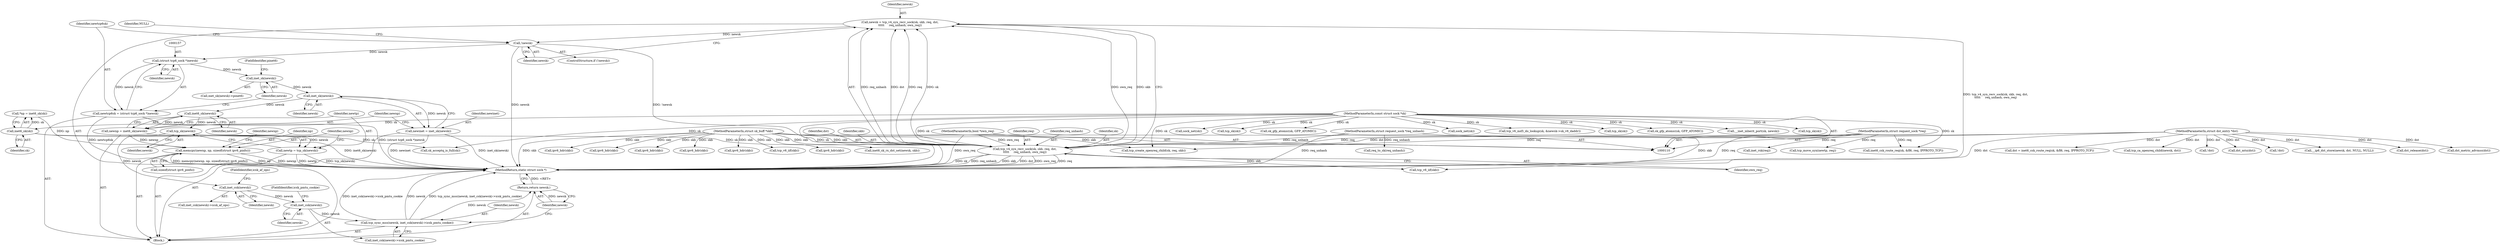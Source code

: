 digraph "0_linux_45f6fad84cc305103b28d73482b344d7f5b76f39_17@API" {
"1000140" [label="(Call,newsk = tcp_v4_syn_recv_sock(sk, skb, req, dst,\n\t\t\t\t\t     req_unhash, own_req))"];
"1000142" [label="(Call,tcp_v4_syn_recv_sock(sk, skb, req, dst,\n\t\t\t\t\t     req_unhash, own_req))"];
"1000123" [label="(Call,inet6_sk(sk))"];
"1000111" [label="(MethodParameterIn,const struct sock *sk)"];
"1000112" [label="(MethodParameterIn,struct sk_buff *skb)"];
"1000113" [label="(MethodParameterIn,struct request_sock *req)"];
"1000114" [label="(MethodParameterIn,struct dst_entry *dst)"];
"1000115" [label="(MethodParameterIn,struct request_sock *req_unhash)"];
"1000116" [label="(MethodParameterIn,bool *own_req)"];
"1000150" [label="(Call,!newsk)"];
"1000156" [label="(Call,(struct tcp6_sock *)newsk)"];
"1000154" [label="(Call,newtcp6sk = (struct tcp6_sock *)newsk)"];
"1000161" [label="(Call,inet_sk(newsk))"];
"1000170" [label="(Call,inet_sk(newsk))"];
"1000168" [label="(Call,newinet = inet_sk(newsk))"];
"1000174" [label="(Call,inet6_sk(newsk))"];
"1000172" [label="(Call,newnp = inet6_sk(newsk))"];
"1000180" [label="(Call,memcpy(newnp, np, sizeof(struct ipv6_pinfo)))"];
"1000178" [label="(Call,tcp_sk(newsk))"];
"1000176" [label="(Call,newtp = tcp_sk(newsk))"];
"1000194" [label="(Call,inet_csk(newsk))"];
"1000265" [label="(Call,inet_csk(newsk))"];
"1000262" [label="(Call,tcp_sync_mss(newsk, inet_csk(newsk)->icsk_pmtu_cookie))"];
"1000268" [label="(Return,return newsk;)"];
"1000646" [label="(MethodReturn,static struct sock *)"];
"1000116" [label="(MethodParameterIn,bool *own_req)"];
"1000139" [label="(Block,)"];
"1000173" [label="(Identifier,newnp)"];
"1000633" [label="(Call,sock_net(sk))"];
"1000177" [label="(Identifier,newtp)"];
"1000145" [label="(Identifier,req)"];
"1000275" [label="(Call,sk_acceptq_is_full(sk))"];
"1000149" [label="(ControlStructure,if (!newsk))"];
"1000592" [label="(Call,tcp_move_syn(newtp, req))"];
"1000279" [label="(Call,!dst)"];
"1000171" [label="(Identifier,newsk)"];
"1000507" [label="(Call,tcp_sk(sk))"];
"1000175" [label="(Identifier,newsk)"];
"1000269" [label="(Identifier,newsk)"];
"1000488" [label="(Call,dst_mtu(dst))"];
"1000147" [label="(Identifier,req_unhash)"];
"1000174" [label="(Call,inet6_sk(newsk))"];
"1000143" [label="(Identifier,sk)"];
"1000148" [label="(Identifier,own_req)"];
"1000266" [label="(Identifier,newsk)"];
"1000194" [label="(Call,inet_csk(newsk))"];
"1000196" [label="(FieldIdentifier,icsk_af_ops)"];
"1000586" [label="(Call,req_to_sk(req_unhash))"];
"1000151" [label="(Identifier,newsk)"];
"1000193" [label="(Call,inet_csk(newsk)->icsk_af_ops)"];
"1000172" [label="(Call,newnp = inet6_sk(newsk))"];
"1000156" [label="(Call,(struct tcp6_sock *)newsk)"];
"1000170" [label="(Call,inet_sk(newsk))"];
"1000155" [label="(Identifier,newtcp6sk)"];
"1000314" [label="(Call,inet6_sk_rx_dst_set(newsk, skb))"];
"1000264" [label="(Call,inet_csk(newsk)->icsk_pmtu_cookie)"];
"1000431" [label="(Call,ipv6_hdr(skb))"];
"1000176" [label="(Call,newtp = tcp_sk(newsk))"];
"1000121" [label="(Call,*np = inet6_sk(sk))"];
"1000158" [label="(Identifier,newsk)"];
"1000180" [label="(Call,memcpy(newnp, np, sizeof(struct ipv6_pinfo)))"];
"1000141" [label="(Identifier,newsk)"];
"1000168" [label="(Call,newinet = inet_sk(newsk))"];
"1000291" [label="(Call,!dst)"];
"1000608" [label="(Call,sk_gfp_atomic(sk, GFP_ATOMIC))"];
"1000296" [label="(Call,tcp_create_openreq_child(sk, req, skb))"];
"1000179" [label="(Identifier,newsk)"];
"1000265" [label="(Call,inet_csk(newsk))"];
"1000195" [label="(Identifier,newsk)"];
"1000309" [label="(Call,__ip6_dst_store(newsk, dst, NULL, NULL))"];
"1000182" [label="(Identifier,np)"];
"1000140" [label="(Call,newsk = tcp_v4_syn_recv_sock(sk, skb, req, dst,\n\t\t\t\t\t     req_unhash, own_req))"];
"1000284" [label="(Call,inet6_csk_route_req(sk, &fl6, req, IPPROTO_TCP))"];
"1000114" [label="(MethodParameterIn,struct dst_entry *dst)"];
"1000442" [label="(Call,ipv6_hdr(skb))"];
"1000262" [label="(Call,tcp_sync_mss(newsk, inet_csk(newsk)->icsk_pmtu_cookie))"];
"1000111" [label="(MethodParameterIn,const struct sock *sk)"];
"1000187" [label="(Identifier,newnp)"];
"1000263" [label="(Identifier,newsk)"];
"1000267" [label="(FieldIdentifier,icsk_pmtu_cookie)"];
"1000260" [label="(Call,ipv6_hdr(skb))"];
"1000637" [label="(Call,dst_release(dst))"];
"1000641" [label="(Call,sock_net(sk))"];
"1000123" [label="(Call,inet6_sk(sk))"];
"1000272" [label="(Call,inet_rsk(req))"];
"1000160" [label="(Call,inet_sk(newsk)->pinet6)"];
"1000112" [label="(MethodParameterIn,struct sk_buff *skb)"];
"1000169" [label="(Identifier,newinet)"];
"1000161" [label="(Call,inet_sk(newsk))"];
"1000154" [label="(Call,newtcp6sk = (struct tcp6_sock *)newsk)"];
"1000268" [label="(Return,return newsk;)"];
"1000494" [label="(Call,dst_metric_advmss(dst))"];
"1000282" [label="(Call,dst = inet6_csk_route_req(sk, &fl6, req, IPPROTO_TCP))"];
"1000153" [label="(Identifier,NULL)"];
"1000542" [label="(Call,tcp_v6_md5_do_lookup(sk, &newsk->sk_v6_daddr))"];
"1000146" [label="(Identifier,dst)"];
"1000163" [label="(FieldIdentifier,pinet6)"];
"1000124" [label="(Identifier,sk)"];
"1000423" [label="(Call,ipv6_hdr(skb))"];
"1000234" [label="(Call,tcp_v6_iif(skb))"];
"1000483" [label="(Call,tcp_ca_openreq_child(newsk, dst))"];
"1000142" [label="(Call,tcp_v4_syn_recv_sock(sk, skb, req, dst,\n\t\t\t\t\t     req_unhash, own_req))"];
"1000520" [label="(Call,tcp_sk(sk))"];
"1000181" [label="(Identifier,newnp)"];
"1000241" [label="(Call,ipv6_hdr(skb))"];
"1000150" [label="(Call,!newsk)"];
"1000566" [label="(Call,sk_gfp_atomic(sk, GFP_ATOMIC))"];
"1000571" [label="(Call,__inet_inherit_port(sk, newsk))"];
"1000183" [label="(Call,sizeof(struct ipv6_pinfo))"];
"1000162" [label="(Identifier,newsk)"];
"1000416" [label="(Call,tcp_v6_iif(skb))"];
"1000500" [label="(Call,tcp_sk(sk))"];
"1000178" [label="(Call,tcp_sk(newsk))"];
"1000115" [label="(MethodParameterIn,struct request_sock *req_unhash)"];
"1000144" [label="(Identifier,skb)"];
"1000113" [label="(MethodParameterIn,struct request_sock *req)"];
"1000249" [label="(Call,ipv6_hdr(skb))"];
"1000140" -> "1000139"  [label="AST: "];
"1000140" -> "1000142"  [label="CFG: "];
"1000141" -> "1000140"  [label="AST: "];
"1000142" -> "1000140"  [label="AST: "];
"1000151" -> "1000140"  [label="CFG: "];
"1000140" -> "1000646"  [label="DDG: tcp_v4_syn_recv_sock(sk, skb, req, dst,\n\t\t\t\t\t     req_unhash, own_req)"];
"1000142" -> "1000140"  [label="DDG: skb"];
"1000142" -> "1000140"  [label="DDG: req_unhash"];
"1000142" -> "1000140"  [label="DDG: req"];
"1000142" -> "1000140"  [label="DDG: sk"];
"1000142" -> "1000140"  [label="DDG: dst"];
"1000142" -> "1000140"  [label="DDG: own_req"];
"1000140" -> "1000150"  [label="DDG: newsk"];
"1000142" -> "1000148"  [label="CFG: "];
"1000143" -> "1000142"  [label="AST: "];
"1000144" -> "1000142"  [label="AST: "];
"1000145" -> "1000142"  [label="AST: "];
"1000146" -> "1000142"  [label="AST: "];
"1000147" -> "1000142"  [label="AST: "];
"1000148" -> "1000142"  [label="AST: "];
"1000142" -> "1000646"  [label="DDG: skb"];
"1000142" -> "1000646"  [label="DDG: own_req"];
"1000142" -> "1000646"  [label="DDG: req"];
"1000142" -> "1000646"  [label="DDG: sk"];
"1000142" -> "1000646"  [label="DDG: dst"];
"1000142" -> "1000646"  [label="DDG: req_unhash"];
"1000123" -> "1000142"  [label="DDG: sk"];
"1000111" -> "1000142"  [label="DDG: sk"];
"1000112" -> "1000142"  [label="DDG: skb"];
"1000113" -> "1000142"  [label="DDG: req"];
"1000114" -> "1000142"  [label="DDG: dst"];
"1000115" -> "1000142"  [label="DDG: req_unhash"];
"1000116" -> "1000142"  [label="DDG: own_req"];
"1000142" -> "1000234"  [label="DDG: skb"];
"1000123" -> "1000121"  [label="AST: "];
"1000123" -> "1000124"  [label="CFG: "];
"1000124" -> "1000123"  [label="AST: "];
"1000121" -> "1000123"  [label="CFG: "];
"1000123" -> "1000121"  [label="DDG: sk"];
"1000111" -> "1000123"  [label="DDG: sk"];
"1000123" -> "1000275"  [label="DDG: sk"];
"1000111" -> "1000110"  [label="AST: "];
"1000111" -> "1000646"  [label="DDG: sk"];
"1000111" -> "1000275"  [label="DDG: sk"];
"1000111" -> "1000284"  [label="DDG: sk"];
"1000111" -> "1000296"  [label="DDG: sk"];
"1000111" -> "1000500"  [label="DDG: sk"];
"1000111" -> "1000507"  [label="DDG: sk"];
"1000111" -> "1000520"  [label="DDG: sk"];
"1000111" -> "1000542"  [label="DDG: sk"];
"1000111" -> "1000566"  [label="DDG: sk"];
"1000111" -> "1000571"  [label="DDG: sk"];
"1000111" -> "1000608"  [label="DDG: sk"];
"1000111" -> "1000633"  [label="DDG: sk"];
"1000111" -> "1000641"  [label="DDG: sk"];
"1000112" -> "1000110"  [label="AST: "];
"1000112" -> "1000646"  [label="DDG: skb"];
"1000112" -> "1000234"  [label="DDG: skb"];
"1000112" -> "1000241"  [label="DDG: skb"];
"1000112" -> "1000249"  [label="DDG: skb"];
"1000112" -> "1000260"  [label="DDG: skb"];
"1000112" -> "1000296"  [label="DDG: skb"];
"1000112" -> "1000314"  [label="DDG: skb"];
"1000112" -> "1000416"  [label="DDG: skb"];
"1000112" -> "1000423"  [label="DDG: skb"];
"1000112" -> "1000431"  [label="DDG: skb"];
"1000112" -> "1000442"  [label="DDG: skb"];
"1000113" -> "1000110"  [label="AST: "];
"1000113" -> "1000646"  [label="DDG: req"];
"1000113" -> "1000272"  [label="DDG: req"];
"1000113" -> "1000284"  [label="DDG: req"];
"1000113" -> "1000296"  [label="DDG: req"];
"1000113" -> "1000592"  [label="DDG: req"];
"1000114" -> "1000110"  [label="AST: "];
"1000114" -> "1000646"  [label="DDG: dst"];
"1000114" -> "1000279"  [label="DDG: dst"];
"1000114" -> "1000282"  [label="DDG: dst"];
"1000114" -> "1000291"  [label="DDG: dst"];
"1000114" -> "1000309"  [label="DDG: dst"];
"1000114" -> "1000483"  [label="DDG: dst"];
"1000114" -> "1000488"  [label="DDG: dst"];
"1000114" -> "1000494"  [label="DDG: dst"];
"1000114" -> "1000637"  [label="DDG: dst"];
"1000115" -> "1000110"  [label="AST: "];
"1000115" -> "1000646"  [label="DDG: req_unhash"];
"1000115" -> "1000586"  [label="DDG: req_unhash"];
"1000116" -> "1000110"  [label="AST: "];
"1000116" -> "1000646"  [label="DDG: own_req"];
"1000150" -> "1000149"  [label="AST: "];
"1000150" -> "1000151"  [label="CFG: "];
"1000151" -> "1000150"  [label="AST: "];
"1000153" -> "1000150"  [label="CFG: "];
"1000155" -> "1000150"  [label="CFG: "];
"1000150" -> "1000646"  [label="DDG: newsk"];
"1000150" -> "1000646"  [label="DDG: !newsk"];
"1000150" -> "1000156"  [label="DDG: newsk"];
"1000156" -> "1000154"  [label="AST: "];
"1000156" -> "1000158"  [label="CFG: "];
"1000157" -> "1000156"  [label="AST: "];
"1000158" -> "1000156"  [label="AST: "];
"1000154" -> "1000156"  [label="CFG: "];
"1000156" -> "1000154"  [label="DDG: newsk"];
"1000156" -> "1000161"  [label="DDG: newsk"];
"1000154" -> "1000139"  [label="AST: "];
"1000155" -> "1000154"  [label="AST: "];
"1000162" -> "1000154"  [label="CFG: "];
"1000154" -> "1000646"  [label="DDG: newtcp6sk"];
"1000154" -> "1000646"  [label="DDG: (struct tcp6_sock *)newsk"];
"1000161" -> "1000160"  [label="AST: "];
"1000161" -> "1000162"  [label="CFG: "];
"1000162" -> "1000161"  [label="AST: "];
"1000163" -> "1000161"  [label="CFG: "];
"1000161" -> "1000170"  [label="DDG: newsk"];
"1000170" -> "1000168"  [label="AST: "];
"1000170" -> "1000171"  [label="CFG: "];
"1000171" -> "1000170"  [label="AST: "];
"1000168" -> "1000170"  [label="CFG: "];
"1000170" -> "1000168"  [label="DDG: newsk"];
"1000170" -> "1000174"  [label="DDG: newsk"];
"1000168" -> "1000139"  [label="AST: "];
"1000169" -> "1000168"  [label="AST: "];
"1000173" -> "1000168"  [label="CFG: "];
"1000168" -> "1000646"  [label="DDG: newinet"];
"1000168" -> "1000646"  [label="DDG: inet_sk(newsk)"];
"1000174" -> "1000172"  [label="AST: "];
"1000174" -> "1000175"  [label="CFG: "];
"1000175" -> "1000174"  [label="AST: "];
"1000172" -> "1000174"  [label="CFG: "];
"1000174" -> "1000172"  [label="DDG: newsk"];
"1000174" -> "1000178"  [label="DDG: newsk"];
"1000172" -> "1000139"  [label="AST: "];
"1000173" -> "1000172"  [label="AST: "];
"1000177" -> "1000172"  [label="CFG: "];
"1000172" -> "1000646"  [label="DDG: inet6_sk(newsk)"];
"1000172" -> "1000180"  [label="DDG: newnp"];
"1000180" -> "1000139"  [label="AST: "];
"1000180" -> "1000183"  [label="CFG: "];
"1000181" -> "1000180"  [label="AST: "];
"1000182" -> "1000180"  [label="AST: "];
"1000183" -> "1000180"  [label="AST: "];
"1000187" -> "1000180"  [label="CFG: "];
"1000180" -> "1000646"  [label="DDG: np"];
"1000180" -> "1000646"  [label="DDG: newnp"];
"1000180" -> "1000646"  [label="DDG: memcpy(newnp, np, sizeof(struct ipv6_pinfo))"];
"1000121" -> "1000180"  [label="DDG: np"];
"1000178" -> "1000176"  [label="AST: "];
"1000178" -> "1000179"  [label="CFG: "];
"1000179" -> "1000178"  [label="AST: "];
"1000176" -> "1000178"  [label="CFG: "];
"1000178" -> "1000176"  [label="DDG: newsk"];
"1000178" -> "1000194"  [label="DDG: newsk"];
"1000176" -> "1000139"  [label="AST: "];
"1000177" -> "1000176"  [label="AST: "];
"1000181" -> "1000176"  [label="CFG: "];
"1000176" -> "1000646"  [label="DDG: tcp_sk(newsk)"];
"1000176" -> "1000646"  [label="DDG: newtp"];
"1000194" -> "1000193"  [label="AST: "];
"1000194" -> "1000195"  [label="CFG: "];
"1000195" -> "1000194"  [label="AST: "];
"1000196" -> "1000194"  [label="CFG: "];
"1000194" -> "1000265"  [label="DDG: newsk"];
"1000265" -> "1000264"  [label="AST: "];
"1000265" -> "1000266"  [label="CFG: "];
"1000266" -> "1000265"  [label="AST: "];
"1000267" -> "1000265"  [label="CFG: "];
"1000265" -> "1000262"  [label="DDG: newsk"];
"1000262" -> "1000139"  [label="AST: "];
"1000262" -> "1000264"  [label="CFG: "];
"1000263" -> "1000262"  [label="AST: "];
"1000264" -> "1000262"  [label="AST: "];
"1000269" -> "1000262"  [label="CFG: "];
"1000262" -> "1000646"  [label="DDG: inet_csk(newsk)->icsk_pmtu_cookie"];
"1000262" -> "1000646"  [label="DDG: newsk"];
"1000262" -> "1000646"  [label="DDG: tcp_sync_mss(newsk, inet_csk(newsk)->icsk_pmtu_cookie)"];
"1000262" -> "1000268"  [label="DDG: newsk"];
"1000268" -> "1000139"  [label="AST: "];
"1000268" -> "1000269"  [label="CFG: "];
"1000269" -> "1000268"  [label="AST: "];
"1000646" -> "1000268"  [label="CFG: "];
"1000268" -> "1000646"  [label="DDG: <RET>"];
"1000269" -> "1000268"  [label="DDG: newsk"];
}
